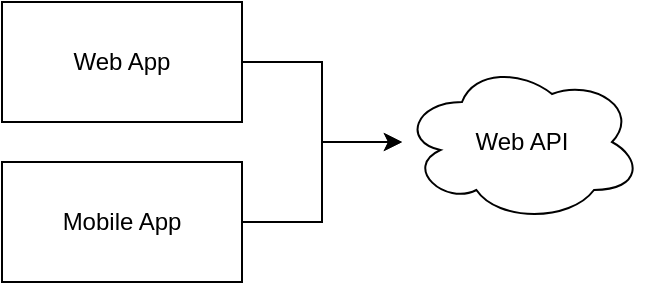<mxfile version="22.1.2" type="device">
  <diagram name="Page-1" id="2Yb1YN3MsRrahfePlU6t">
    <mxGraphModel dx="1176" dy="469" grid="1" gridSize="10" guides="1" tooltips="1" connect="1" arrows="1" fold="1" page="1" pageScale="1" pageWidth="1200" pageHeight="1920" math="0" shadow="0">
      <root>
        <mxCell id="0" />
        <mxCell id="1" parent="0" />
        <mxCell id="wuWqiNqE7c77rO5zuqE8-1" value="Web API" style="ellipse;shape=cloud;whiteSpace=wrap;html=1;" vertex="1" parent="1">
          <mxGeometry x="640" y="300" width="120" height="80" as="geometry" />
        </mxCell>
        <mxCell id="wuWqiNqE7c77rO5zuqE8-6" style="edgeStyle=orthogonalEdgeStyle;rounded=0;orthogonalLoop=1;jettySize=auto;html=1;" edge="1" parent="1" source="wuWqiNqE7c77rO5zuqE8-2" target="wuWqiNqE7c77rO5zuqE8-1">
          <mxGeometry relative="1" as="geometry" />
        </mxCell>
        <mxCell id="wuWqiNqE7c77rO5zuqE8-2" value="Web App" style="rounded=0;whiteSpace=wrap;html=1;" vertex="1" parent="1">
          <mxGeometry x="440" y="270" width="120" height="60" as="geometry" />
        </mxCell>
        <mxCell id="wuWqiNqE7c77rO5zuqE8-7" style="edgeStyle=orthogonalEdgeStyle;rounded=0;orthogonalLoop=1;jettySize=auto;html=1;" edge="1" parent="1" source="wuWqiNqE7c77rO5zuqE8-3" target="wuWqiNqE7c77rO5zuqE8-1">
          <mxGeometry relative="1" as="geometry" />
        </mxCell>
        <mxCell id="wuWqiNqE7c77rO5zuqE8-3" value="Mobile App" style="rounded=0;whiteSpace=wrap;html=1;" vertex="1" parent="1">
          <mxGeometry x="440" y="350" width="120" height="60" as="geometry" />
        </mxCell>
      </root>
    </mxGraphModel>
  </diagram>
</mxfile>
